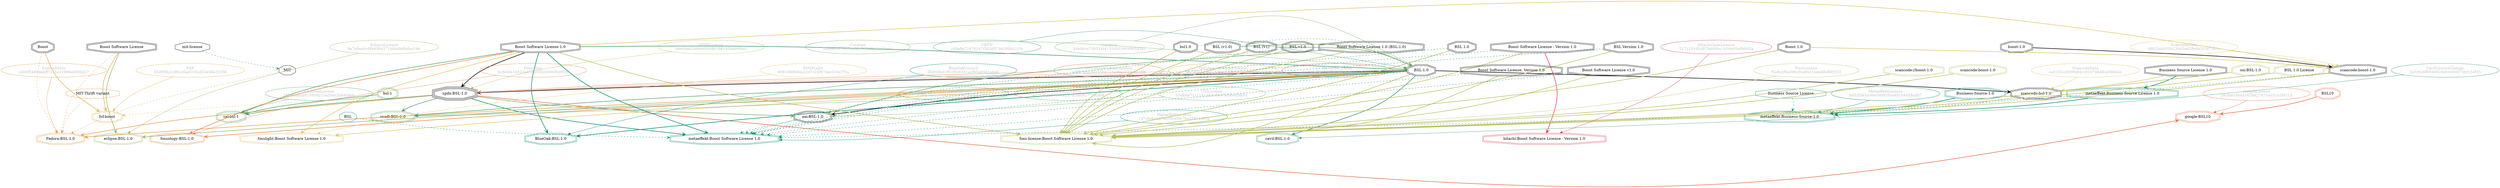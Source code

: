 strict digraph {
    node [shape=box];
    graph [splines=curved];
    624 [label="SPDXLicense\nc94dbee2cd8b4d4c80186145fad9f8ad"
        ,fontcolor=gray
        ,color="#b8bf62"
        ,fillcolor="beige;1"
        ,shape=ellipse];
    625 [label="spdx:BSL-1.0"
        ,shape=tripleoctagon];
    626 [label="BSL-1.0"
        ,shape=doubleoctagon];
    627 [label="Boost Software License 1.0"
        ,shape=doubleoctagon];
    2816 [label=MIT,shape=octagon];
    4940 [label="OSILicense\n05db0a7311141a8310b47a04bcf360f1"
         ,fontcolor=gray
         ,color="#78ab63"
         ,fillcolor="beige;1"
         ,shape=ellipse];
    4941 [label="osi:BSL-1.0"
         ,shape=doubleoctagon];
    4942 [label="Boost Software License 1.0 (BSL-1.0)"
         ,shape=doubleoctagon];
    5479 [label="GoogleLicense\n28cfae18a452628d27675a031a28f115"
         ,fontcolor=gray
         ,color="#e06f45"
         ,fillcolor="beige;1"
         ,shape=ellipse];
    5480 [label="google:BSL10"
         ,color="#e06f45"
         ,shape=doubleoctagon];
    5481 [label=BSL10
         ,color="#e06f45"
         ,shape=doubleoctagon];
    6012 [label="FedoraEntry\nc4b0f5469debff7211e11900a0000dc7"
         ,fontcolor=gray
         ,color="#e09d4b"
         ,fillcolor="beige;1"
         ,shape=ellipse];
    6013 [label="Fedora:BSL-1.0"
         ,color="#e09d4b"
         ,shape=doubleoctagon];
    6014 [label="Boost Software License"
         ,shape=doubleoctagon];
    6015 [label="MIT:Thrift variant"
         ,color="#e09d4b"
         ,shape=octagon];
    6017 [label=Boost
         ,shape=doubleoctagon];
    8661 [label="BlueOakCouncil\ndb850bd1f5c35c0351acf654d4d1ab40"
         ,fontcolor=gray
         ,color="#00876c"
         ,fillcolor="beige;1"
         ,shape=ellipse];
    8662 [label="BlueOak:BSL-1.0"
         ,color="#00876c"
         ,shape=doubleoctagon];
    9499 [label="OSADLRule\n52f6b76b237644465545878edb5e03d1"
         ,fontcolor=gray
         ,color="#58a066"
         ,fillcolor="beige;1"
         ,shape=ellipse];
    9500 [label="osadl:BSL-1.0"
         ,color="#58a066"
         ,shape=doubleoctagon];
    9822 [label="OSADLMatrix\ne875a63650999925792ba3f1771fca84"
         ,fontcolor=gray
         ,color="#58a066"
         ,fillcolor="beige;1"
         ,shape=ellipse];
    10696 [label="FSF\n55df99b21962e5ad103cd22e58a33356"
          ,fontcolor=gray
          ,color="#deb256"
          ,fillcolor="beige;1"
          ,shape=ellipse];
    10697 [label="fsf:boost"
          ,color="#deb256"
          ,shape=doubleoctagon];
    10877 [label="ChooseALicense\n18fecba6cb425909215a20ac2bd458dc"
          ,fontcolor=gray
          ,color="#58a066"
          ,fillcolor="beige;1"
          ,shape=ellipse];
    10878 [label="cal:bsl-1"
          ,color="#58a066"
          ,shape=doubleoctagon];
    10879 [label="bsl-1"
          ,color="#58a066"
          ,shape=doubleoctagon];
    12455 [label="ScancodeData\n4f0254eb35b230d2ed29e9b2f2973b1c"
          ,fontcolor=gray
          ,color="#dac767"
          ,fillcolor="beige;1"
          ,shape=ellipse];
    12456 [label="scancode:boost-1.0"
          ,shape=doubleoctagon];
    12457 [label="boost-1.0"
          ,shape=doubleoctagon];
    12458 [label="Boost 1.0"
          ,shape=doubleoctagon];
    13014 [label="ScancodeData\nca5192cd509b8dc181070646ce596dce"
          ,fontcolor=gray
          ,color="#dac767"
          ,fillcolor="beige;1"
          ,shape=ellipse];
    13015 [label="scancode:bsl-1.0"
          ,shape=doubleoctagon];
    13016 [label="Business Source License 1.0"
          ,shape=doubleoctagon];
    26140 [label="Fossology\n6cdd4fa1b522ad5331042b000f508f36"
          ,fontcolor=gray
          ,color="#e18745"
          ,fillcolor="beige;1"
          ,shape=ellipse];
    26141 [label="fossology:BSL-1.0"
          ,color="#e18745"
          ,shape=doubleoctagon];
    28243 [label="OKFN\nc89a8e72476247f303d578e26fdb2104"
          ,fontcolor=gray
          ,color="#379469"
          ,fillcolor="beige;1"
          ,shape=ellipse];
    28244 [label="bsl1.0"
          ,shape=doubleoctagon];
    28327 [label="mit-license"
          ,shape=octagon];
    28541 [label="OrtLicenseCategorization\nc288785230335b6715a99ac035abb16b"
          ,fontcolor=gray
          ,color="#e06f45"
          ,fillcolor="beige;1"
          ,shape=ellipse];
    35387 [label="OrtLicenseCategorization\n957d5351997153f41719b401b46f8d21"
          ,fontcolor=gray
          ,color="#e09d4b"
          ,fillcolor="beige;1"
          ,shape=ellipse];
    36515 [label="CavilLicenseChange\n2a33626f684b928d044b0870bf154f35"
          ,fontcolor=gray
          ,color="#379469"
          ,fillcolor="beige;1"
          ,shape=ellipse];
    36516 [label="cavil:BSL-1.0"
          ,color="#379469"
          ,shape=doubleoctagon];
    39151 [label="Business Source License"
          ,color="#00876c"
          ,shape=octagon];
    39154 [label="MetaeffektLicense\nb953f365a36e390855ce4b164458ad97"
          ,fontcolor=gray
          ,color="#00876c"
          ,fillcolor="beige;1"
          ,shape=ellipse];
    39155 [label="metaeffekt:Business-Source-1.0"
          ,color="#00876c"
          ,shape=doubleoctagon];
    39156 [label="Business-Source-1.0"
          ,color="#00876c"
          ,shape=doubleoctagon];
    39157 [label="metaeffekt:Business Source License 1.0"
          ,color="#00876c"
          ,shape=doubleoctagon];
    39700 [label="MetaeffektLicense\n1d7cbeba687e03f6d5fe76a37974363a"
          ,fontcolor=gray
          ,color="#00876c"
          ,fillcolor="beige;1"
          ,shape=ellipse];
    39701 [label="metaeffekt:Boost Software License 1.0"
          ,color="#00876c"
          ,shape=doubleoctagon];
    39702 [label=BSL
          ,color="#00876c"
          ,shape=octagon];
    39703 [label="BSL 1.0"
          ,shape=doubleoctagon];
    39704 [label="BSL Version 1.0"
          ,shape=doubleoctagon];
    39705 [label="BSL v1.0"
          ,shape=doubleoctagon];
    39706 [label="Boost Software License - Version 1.0"
          ,shape=doubleoctagon];
    39707 [label="Boost Software License, Version 1.0"
          ,shape=doubleoctagon];
    39708 [label="Boost Software License v1.0"
          ,shape=doubleoctagon];
    49959 [label="HermineLicense\na61b96e04153676468ab860011c28ab1"
          ,fontcolor=gray
          ,color="#dc574a"
          ,fillcolor="beige;1"
          ,shape=ellipse];
    50383 [label="FossLicense\nf5a8e2fba30b2fca80d1bebd8c895032"
          ,fontcolor=gray
          ,color="#b8bf62"
          ,fillcolor="beige;1"
          ,shape=ellipse];
    50384 [label="foss-license:Boost Software License 1.0"
          ,color="#b8bf62"
          ,shape=doubleoctagon];
    50385 [label="BSL (v1.0)"
          ,shape=doubleoctagon];
    50386 [label="BSL (v1)"
          ,shape=doubleoctagon];
    50387 [label="scancode://boost-1.0"
          ,color="#b8bf62"
          ,shape=doubleoctagon];
    50388 [label="scancode:boost-1.0"
          ,color="#b8bf62"
          ,shape=doubleoctagon];
    50389 [label="osi:BSL-1.0"
          ,color="#b8bf62"
          ,shape=doubleoctagon];
    50390 [label="BSL 1.0 License"
          ,color="#b8bf62"
          ,shape=doubleoctagon];
    50942 [label="FOSSLight\n9d91060b9da2347c24f67dec030e7f1a"
          ,fontcolor=gray
          ,color="#dac767"
          ,fillcolor="beige;1"
          ,shape=ellipse];
    50943 [label="fosslight:Boost Software License 1.0"
          ,color="#dac767"
          ,shape=doubleoctagon];
    51714 [label="HitachiOpenLicense\n5171231d5d870d688a1b59405e0b042a"
          ,fontcolor=gray
          ,color="#d43d51"
          ,fillcolor="beige;1"
          ,shape=ellipse];
    51715 [label="hitachi:Boost Software License - Version 1.0"
          ,color="#d43d51"
          ,shape=doubleoctagon];
    54248 [label="EclipseLicense\n9a7a9eabc0f44004271bbb6b6bdba246"
          ,fontcolor=gray
          ,color="#98b561"
          ,fillcolor="beige;1"
          ,shape=ellipse];
    54249 [label="eclipse:BSL-1.0"
          ,color="#98b561"
          ,shape=doubleoctagon];
    56005 [label="Curation\n44b46ca708314f4131d30390496543a1"
          ,fontcolor=gray
          ,color="#78ab63"
          ,fillcolor="beige;1"
          ,shape=ellipse];
    56010 [label="Curation\n50eeec857647ea8267872fb97c0fccc1"
          ,fontcolor=gray
          ,color="#78ab63"
          ,fillcolor="beige;1"
          ,shape=ellipse];
    624 -> 625 [weight=0.5
               ,color="#b8bf62"];
    625 -> 4941 [style=bold
                ,arrowhead=vee
                ,weight=0.7
                ,color="#78ab63"];
    625 -> 5480 [style=bold
                ,arrowhead=vee
                ,weight=0.7
                ,color="#e06f45"];
    625 -> 6013 [style=bold
                ,arrowhead=vee
                ,weight=0.7
                ,color="#e09d4b"];
    625 -> 9500 [style=bold
                ,arrowhead=vee
                ,weight=0.7
                ,color="#58a066"];
    625 -> 10697 [style=dashed
                 ,arrowhead=vee
                 ,weight=0.5
                 ,color="#deb256"];
    625 -> 10878 [style=bold
                 ,arrowhead=vee
                 ,weight=0.7
                 ,color="#58a066"];
    625 -> 39701 [style=bold
                 ,arrowhead=vee
                 ,weight=0.7
                 ,color="#00876c"];
    626 -> 625 [style=bold
               ,arrowhead=vee
               ,weight=0.7];
    626 -> 4941 [style=bold
                ,arrowhead=vee
                ,weight=0.7];
    626 -> 6013 [style=bold
                ,arrowhead=vee
                ,weight=0.7
                ,color="#e09d4b"];
    626 -> 8662 [style=bold
                ,arrowhead=vee
                ,weight=0.7
                ,color="#00876c"];
    626 -> 9500 [style=bold
                ,arrowhead=vee
                ,weight=0.7
                ,color="#58a066"];
    626 -> 13015 [style=bold
                 ,arrowhead=vee
                 ,weight=0.7];
    626 -> 26141 [style=bold
                 ,arrowhead=vee
                 ,weight=0.7
                 ,color="#e18745"];
    626 -> 36516 [style=bold
                 ,arrowhead=vee
                 ,weight=0.7
                 ,color="#379469"];
    626 -> 36516 [style=bold
                 ,arrowhead=vee
                 ,weight=0.7
                 ,color="#379469"];
    626 -> 39701 [style=dashed
                 ,arrowhead=vee
                 ,weight=0.5
                 ,color="#00876c"];
    626 -> 50384 [style=bold
                 ,arrowhead=vee
                 ,weight=0.7
                 ,color="#b8bf62"];
    626 -> 50943 [style=bold
                 ,arrowhead=vee
                 ,weight=0.7
                 ,color="#dac767"];
    626 -> 54249 [style=bold
                 ,arrowhead=vee
                 ,weight=0.7
                 ,color="#98b561"];
    627 -> 625 [style=bold
               ,arrowhead=vee
               ,weight=0.7];
    627 -> 626 [style=bold
               ,arrowhead=vee
               ,weight=0.7
               ,color="#379469"];
    627 -> 8662 [style=bold
                ,arrowhead=vee
                ,weight=0.7
                ,color="#00876c"];
    627 -> 10878 [style=bold
                 ,arrowhead=vee
                 ,weight=0.7
                 ,color="#58a066"];
    627 -> 12456 [style=bold
                 ,arrowhead=vee
                 ,weight=0.7
                 ,color="#dac767"];
    627 -> 26141 [style=bold
                 ,arrowhead=vee
                 ,weight=0.7
                 ,color="#e18745"];
    627 -> 39701 [style=bold
                 ,arrowhead=vee
                 ,weight=0.7
                 ,color="#00876c"];
    627 -> 50384 [style=bold
                 ,arrowhead=vee
                 ,weight=0.7
                 ,color="#b8bf62"];
    627 -> 50943 [style=bold
                 ,arrowhead=vee
                 ,weight=0.7
                 ,color="#dac767"];
    2816 -> 6013 [style=dashed
                 ,arrowhead=vee
                 ,weight=0.5
                 ,color="#e09d4b"];
    4940 -> 4941 [weight=0.5
                 ,color="#78ab63"];
    4941 -> 39701 [style=dashed
                  ,arrowhead=vee
                  ,weight=0.5
                  ,color="#00876c"];
    4942 -> 4941 [style=bold
                 ,arrowhead=vee
                 ,weight=0.7
                 ,color="#78ab63"];
    4942 -> 50384 [style=bold
                  ,arrowhead=vee
                  ,weight=0.7
                  ,color="#b8bf62"];
    5479 -> 5480 [weight=0.5
                 ,color="#e06f45"];
    5481 -> 5480 [style=bold
                 ,arrowhead=vee
                 ,weight=0.7
                 ,color="#e06f45"];
    6012 -> 6013 [weight=0.5
                 ,color="#e09d4b"];
    6014 -> 6013 [style=dashed
                 ,arrowhead=vee
                 ,weight=0.5
                 ,color="#e09d4b"];
    6014 -> 10697 [style=bold
                  ,arrowhead=vee
                  ,weight=0.7
                  ,color="#deb256"];
    6014 -> 54249 [style=bold
                  ,arrowhead=vee
                  ,weight=0.7
                  ,color="#98b561"];
    6015 -> 6013 [style=dashed
                 ,arrowhead=vee
                 ,weight=0.5
                 ,color="#e09d4b"];
    6017 -> 6013 [style=dashed
                 ,arrowhead=vee
                 ,weight=0.5
                 ,color="#e09d4b"];
    6017 -> 10697 [style=bold
                  ,arrowhead=vee
                  ,weight=0.7
                  ,color="#deb256"];
    8661 -> 8662 [weight=0.5
                 ,color="#00876c"];
    9499 -> 9500 [weight=0.5
                 ,color="#58a066"];
    9822 -> 9500 [weight=0.5
                 ,color="#58a066"];
    10696 -> 10697 [weight=0.5
                   ,color="#deb256"];
    10877 -> 10878 [weight=0.5
                   ,color="#58a066"];
    10879 -> 10878 [style=bold
                   ,arrowhead=vee
                   ,weight=0.7
                   ,color="#58a066"];
    12455 -> 12456 [weight=0.5
                   ,color="#dac767"];
    12456 -> 39701 [style=dashed
                   ,arrowhead=vee
                   ,weight=0.5
                   ,color="#00876c"];
    12456 -> 50384 [style=bold
                   ,arrowhead=vee
                   ,weight=0.7
                   ,color="#b8bf62"];
    12457 -> 12456 [style=bold
                   ,arrowhead=vee
                   ,weight=0.7];
    12458 -> 12456 [style=bold
                   ,arrowhead=vee
                   ,weight=0.7
                   ,color="#dac767"];
    12458 -> 50384 [style=bold
                   ,arrowhead=vee
                   ,weight=0.7
                   ,color="#b8bf62"];
    13014 -> 13015 [weight=0.5
                   ,color="#dac767"];
    13015 -> 39155 [style=dashed
                   ,arrowhead=vee
                   ,weight=0.5
                   ,color="#00876c"];
    13016 -> 13015 [style=bold
                   ,arrowhead=vee
                   ,weight=0.7
                   ,color="#dac767"];
    13016 -> 39157 [style=bold
                   ,arrowhead=vee
                   ,weight=0.7
                   ,color="#00876c"];
    26140 -> 26141 [weight=0.5
                   ,color="#e18745"];
    28243 -> 626 [weight=0.5
                 ,color="#379469"];
    28244 -> 626 [style=dashed
                 ,arrowhead=vee
                 ,weight=0.5
                 ,color="#379469"];
    28244 -> 50384 [style=bold
                   ,arrowhead=vee
                   ,weight=0.7
                   ,color="#b8bf62"];
    28327 -> 2816 [style=dashed
                  ,arrowhead=vee
                  ,weight=0.5
                  ,color="#379469"];
    28541 -> 625 [weight=0.5
                 ,color="#e06f45"];
    35387 -> 625 [weight=0.5
                 ,color="#e09d4b"];
    36515 -> 36516 [weight=0.5
                   ,color="#379469"];
    39151 -> 39155 [style=dashed
                   ,arrowhead=vee
                   ,weight=0.5
                   ,color="#00876c"];
    39154 -> 39155 [weight=0.5
                   ,color="#00876c"];
    39156 -> 39155 [style=bold
                   ,arrowhead=vee
                   ,weight=0.7
                   ,color="#00876c"];
    39157 -> 39155 [style=bold
                   ,arrowhead=vee
                   ,weight=0.7
                   ,color="#00876c"];
    39700 -> 39701 [weight=0.5
                   ,color="#00876c"];
    39702 -> 39701 [style=dashed
                   ,arrowhead=vee
                   ,weight=0.5
                   ,color="#00876c"];
    39703 -> 39701 [style=dashed
                   ,arrowhead=vee
                   ,weight=0.5
                   ,color="#00876c"];
    39703 -> 50384 [style=bold
                   ,arrowhead=vee
                   ,weight=0.7
                   ,color="#b8bf62"];
    39704 -> 39701 [style=dashed
                   ,arrowhead=vee
                   ,weight=0.5
                   ,color="#00876c"];
    39704 -> 50384 [style=bold
                   ,arrowhead=vee
                   ,weight=0.7
                   ,color="#b8bf62"];
    39705 -> 39701 [style=dashed
                   ,arrowhead=vee
                   ,weight=0.5
                   ,color="#00876c"];
    39705 -> 50384 [style=bold
                   ,arrowhead=vee
                   ,weight=0.7
                   ,color="#b8bf62"];
    39706 -> 39701 [style=dashed
                   ,arrowhead=vee
                   ,weight=0.5
                   ,color="#00876c"];
    39706 -> 50384 [style=bold
                   ,arrowhead=vee
                   ,weight=0.7
                   ,color="#b8bf62"];
    39706 -> 51715 [style=bold
                   ,arrowhead=vee
                   ,weight=0.7
                   ,color="#d43d51"];
    39707 -> 39701 [style=dashed
                   ,arrowhead=vee
                   ,weight=0.5
                   ,color="#00876c"];
    39707 -> 50384 [style=bold
                   ,arrowhead=vee
                   ,weight=0.7
                   ,color="#b8bf62"];
    39708 -> 39701 [style=dashed
                   ,arrowhead=vee
                   ,weight=0.5
                   ,color="#00876c"];
    39708 -> 50384 [style=bold
                   ,arrowhead=vee
                   ,weight=0.7
                   ,color="#b8bf62"];
    49959 -> 625 [weight=0.5
                 ,color="#dc574a"];
    50383 -> 50384 [weight=0.5
                   ,color="#b8bf62"];
    50385 -> 626 [style=bold
                 ,arrowhead=vee
                 ,weight=0.7
                 ,color="#78ab63"];
    50385 -> 50384 [style=bold
                   ,arrowhead=vee
                   ,weight=0.7
                   ,color="#b8bf62"];
    50386 -> 626 [style=bold
                 ,arrowhead=vee
                 ,weight=0.7
                 ,color="#78ab63"];
    50386 -> 50384 [style=bold
                   ,arrowhead=vee
                   ,weight=0.7
                   ,color="#b8bf62"];
    50387 -> 50384 [style=bold
                   ,arrowhead=vee
                   ,weight=0.7
                   ,color="#b8bf62"];
    50388 -> 50384 [style=bold
                   ,arrowhead=vee
                   ,weight=0.7
                   ,color="#b8bf62"];
    50389 -> 50384 [style=bold
                   ,arrowhead=vee
                   ,weight=0.7
                   ,color="#b8bf62"];
    50390 -> 50384 [style=bold
                   ,arrowhead=vee
                   ,weight=0.7
                   ,color="#b8bf62"];
    50942 -> 50943 [weight=0.5
                   ,color="#dac767"];
    51714 -> 51715 [weight=0.5
                   ,color="#d43d51"];
    54248 -> 54249 [weight=0.5
                   ,color="#98b561"];
    56005 -> 626 [weight=0.5
                 ,color="#78ab63"];
    56010 -> 626 [weight=0.5
                 ,color="#78ab63"];
}
